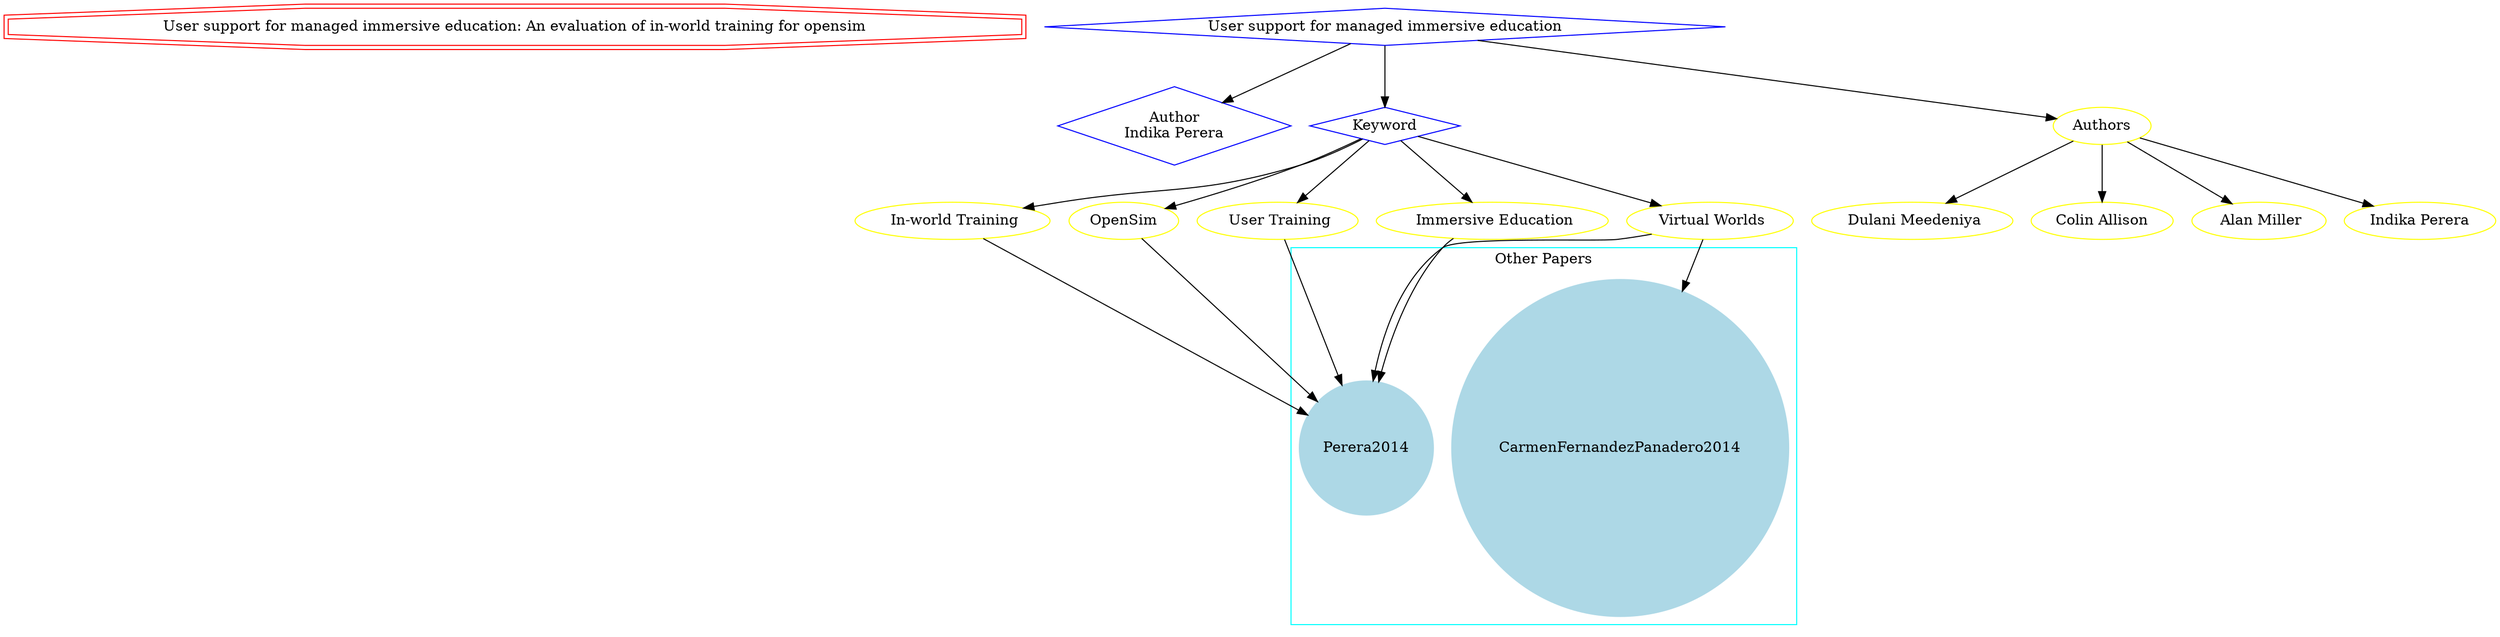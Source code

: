 strict digraph mind_map113 {
	node [color=red shape=doubleoctagon]
	"User support for managed immersive education: An evaluation of in-world training for opensim"
	node [color=blue shape=diamond]
	"Author
Indika Perera"
	Keyword
	"User support for managed immersive education":" An evaluation of in-world training for opensim" -> "Author
Indika Perera"
	"User support for managed immersive education":" An evaluation of in-world training for opensim" -> Keyword
	node [color=yellow shape=ellipse]
	OpenSim
	Keyword -> OpenSim
	" User Training"
	Keyword -> " User Training"
	" Virtual Worlds"
	Keyword -> " Virtual Worlds"
	" Immersive Education"
	Keyword -> " Immersive Education"
	" In-world Training"
	Keyword -> " In-world Training"
	subgraph cluster_0 {
		node [style=filled]
		node [color=lightblue shape=circle]
		label="Other Papers"
		color=cyan
		Perera2014
		CarmenFernandezPanadero2014
	}
	OpenSim -> Perera2014
	" User Training" -> Perera2014
	" Virtual Worlds" -> Perera2014
	" Virtual Worlds" -> CarmenFernandezPanadero2014
	" Immersive Education" -> Perera2014
	" In-world Training" -> Perera2014
	"User support for managed immersive education":" An evaluation of in-world training for opensim" -> Authors
	Authors -> "Indika Perera"
	Authors -> " Dulani Meedeniya"
	Authors -> "Colin Allison"
	Authors -> " Alan Miller"
}
